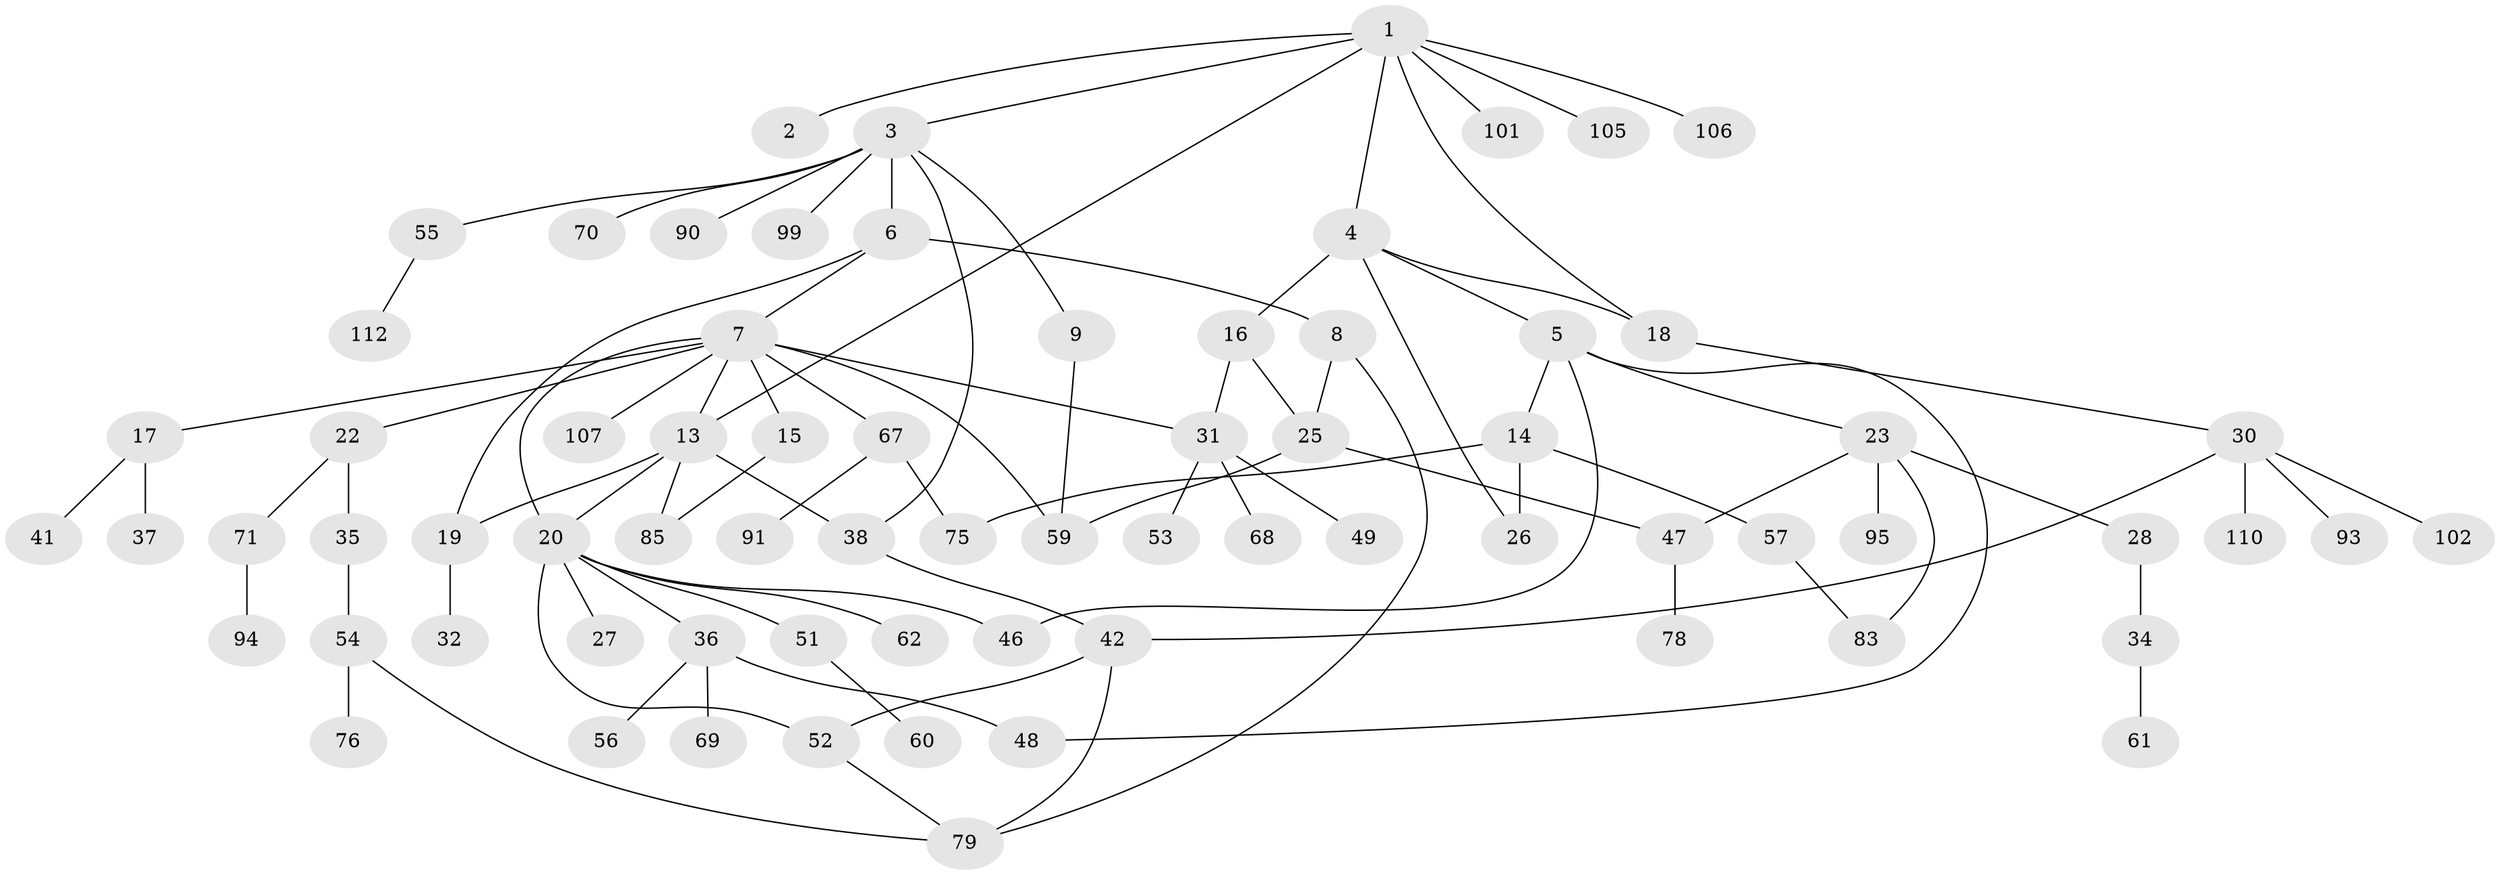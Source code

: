 // Generated by graph-tools (version 1.1) at 2025/51/02/27/25 19:51:37]
// undirected, 72 vertices, 92 edges
graph export_dot {
graph [start="1"]
  node [color=gray90,style=filled];
  1 [super="+45"];
  2 [super="+96"];
  3 [super="+11"];
  4;
  5 [super="+24"];
  6;
  7 [super="+12"];
  8 [super="+63"];
  9 [super="+10"];
  13 [super="+73"];
  14 [super="+92"];
  15 [super="+21"];
  16;
  17 [super="+33"];
  18;
  19 [super="+80"];
  20 [super="+109"];
  22;
  23 [super="+29"];
  25 [super="+50"];
  26 [super="+43"];
  27;
  28;
  30 [super="+77"];
  31 [super="+39"];
  32;
  34 [super="+44"];
  35 [super="+40"];
  36 [super="+74"];
  37;
  38 [super="+108"];
  41 [super="+64"];
  42 [super="+66"];
  46 [super="+65"];
  47;
  48;
  49 [super="+58"];
  51;
  52 [super="+81"];
  53 [super="+87"];
  54 [super="+72"];
  55 [super="+97"];
  56;
  57 [super="+88"];
  59 [super="+103"];
  60 [super="+100"];
  61;
  62;
  67 [super="+82"];
  68;
  69;
  70 [super="+86"];
  71 [super="+98"];
  75;
  76;
  78 [super="+84"];
  79 [super="+104"];
  83 [super="+89"];
  85;
  90;
  91;
  93;
  94 [super="+111"];
  95;
  99;
  101;
  102;
  105;
  106;
  107;
  110;
  112;
  1 -- 2;
  1 -- 3;
  1 -- 4;
  1 -- 18;
  1 -- 101;
  1 -- 106;
  1 -- 105;
  1 -- 13;
  3 -- 6;
  3 -- 9;
  3 -- 55;
  3 -- 90;
  3 -- 38;
  3 -- 99;
  3 -- 70;
  4 -- 5;
  4 -- 16;
  4 -- 26;
  4 -- 18;
  5 -- 14;
  5 -- 23;
  5 -- 46;
  5 -- 48;
  6 -- 7;
  6 -- 8;
  6 -- 19;
  7 -- 15;
  7 -- 17;
  7 -- 59;
  7 -- 107;
  7 -- 13;
  7 -- 67;
  7 -- 22;
  7 -- 20;
  7 -- 31;
  8 -- 25;
  8 -- 79;
  9 -- 59;
  13 -- 20;
  13 -- 38;
  13 -- 85;
  13 -- 19;
  14 -- 57;
  14 -- 26;
  14 -- 75;
  15 -- 85;
  16 -- 25;
  16 -- 31;
  17 -- 41;
  17 -- 37;
  18 -- 30;
  19 -- 32;
  20 -- 27;
  20 -- 36;
  20 -- 46;
  20 -- 51;
  20 -- 52;
  20 -- 62;
  22 -- 35;
  22 -- 71;
  23 -- 28;
  23 -- 83;
  23 -- 47;
  23 -- 95;
  25 -- 59;
  25 -- 47;
  28 -- 34;
  30 -- 42;
  30 -- 93;
  30 -- 110;
  30 -- 102;
  31 -- 49;
  31 -- 53;
  31 -- 68;
  34 -- 61;
  35 -- 54;
  36 -- 56;
  36 -- 69;
  36 -- 48;
  38 -- 42;
  42 -- 79;
  42 -- 52;
  47 -- 78;
  51 -- 60;
  52 -- 79;
  54 -- 76;
  54 -- 79;
  55 -- 112;
  57 -- 83;
  67 -- 75;
  67 -- 91;
  71 -- 94;
}
